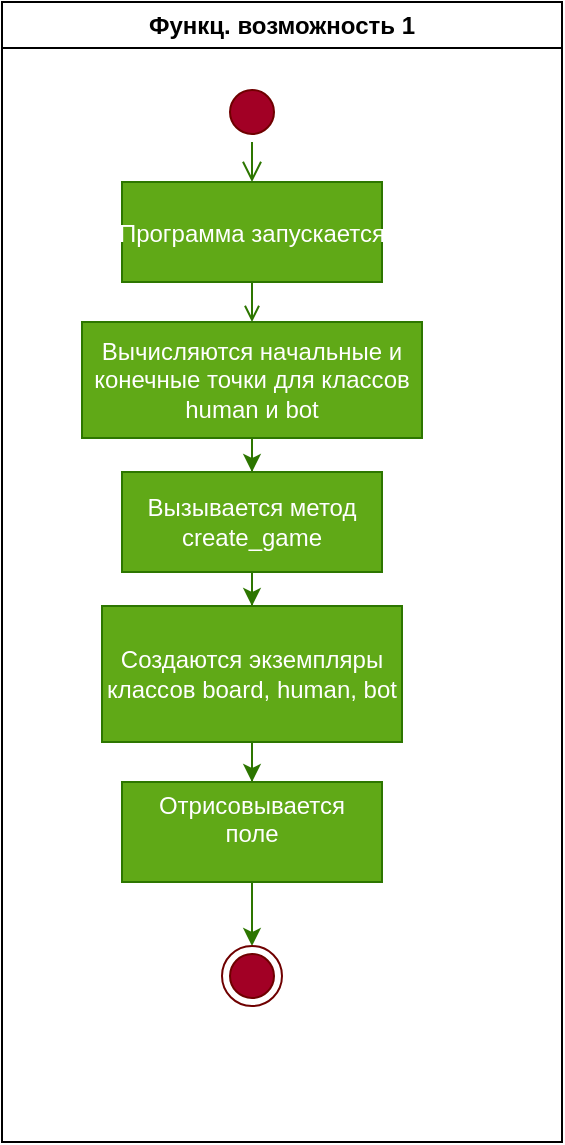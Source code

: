 <mxfile version="21.3.6" type="device">
  <diagram name="Page-1" id="e7e014a7-5840-1c2e-5031-d8a46d1fe8dd">
    <mxGraphModel dx="989" dy="501" grid="1" gridSize="10" guides="1" tooltips="1" connect="1" arrows="1" fold="1" page="1" pageScale="1" pageWidth="1169" pageHeight="826" background="none" math="0" shadow="0">
      <root>
        <mxCell id="0" />
        <mxCell id="1" parent="0" />
        <mxCell id="2" value="Функц. возможность 1" style="swimlane;whiteSpace=wrap" parent="1" vertex="1">
          <mxGeometry x="310" y="120" width="280" height="570" as="geometry" />
        </mxCell>
        <mxCell id="5" value="" style="ellipse;shape=startState;fillColor=#a20025;strokeColor=#6F0000;fontColor=#ffffff;" parent="2" vertex="1">
          <mxGeometry x="110" y="40" width="30" height="30" as="geometry" />
        </mxCell>
        <mxCell id="6" value="" style="edgeStyle=elbowEdgeStyle;elbow=horizontal;verticalAlign=bottom;endArrow=open;endSize=8;strokeColor=#2D7600;endFill=1;rounded=0;fillColor=#60a917;" parent="2" source="5" target="7" edge="1">
          <mxGeometry x="100" y="40" as="geometry">
            <mxPoint x="115" y="110" as="targetPoint" />
          </mxGeometry>
        </mxCell>
        <mxCell id="7" value="Программа запускается" style="fillColor=#60a917;fontColor=#ffffff;strokeColor=#2D7600;" parent="2" vertex="1">
          <mxGeometry x="60" y="90" width="130" height="50" as="geometry" />
        </mxCell>
        <mxCell id="-A9D6HdiChE-BO2MNw-I-43" style="edgeStyle=orthogonalEdgeStyle;rounded=0;orthogonalLoop=1;jettySize=auto;html=1;entryX=0.5;entryY=0;entryDx=0;entryDy=0;fillColor=#60a917;strokeColor=#2D7600;" parent="2" source="8" target="10" edge="1">
          <mxGeometry relative="1" as="geometry" />
        </mxCell>
        <mxCell id="8" value="Вычисляются начальные и конечные точки для классов human и bot" style="fillColor=#60a917;fontColor=#ffffff;strokeColor=#2D7600;whiteSpace=wrap;" parent="2" vertex="1">
          <mxGeometry x="40" y="160" width="170" height="58" as="geometry" />
        </mxCell>
        <mxCell id="9" value="" style="endArrow=open;strokeColor=#2D7600;endFill=1;rounded=0;fillColor=#60a917;" parent="2" source="7" target="8" edge="1">
          <mxGeometry relative="1" as="geometry" />
        </mxCell>
        <mxCell id="-A9D6HdiChE-BO2MNw-I-45" style="edgeStyle=orthogonalEdgeStyle;rounded=0;orthogonalLoop=1;jettySize=auto;html=1;entryX=0.5;entryY=0;entryDx=0;entryDy=0;fillColor=#60a917;strokeColor=#2D7600;" parent="2" source="10" target="-A9D6HdiChE-BO2MNw-I-44" edge="1">
          <mxGeometry relative="1" as="geometry" />
        </mxCell>
        <mxCell id="10" value="Вызывается метод&#xa;create_game" style="fillColor=#60a917;fontColor=#ffffff;strokeColor=#2D7600;whiteSpace=wrap;" parent="2" vertex="1">
          <mxGeometry x="60" y="235" width="130" height="50" as="geometry" />
        </mxCell>
        <mxCell id="-A9D6HdiChE-BO2MNw-I-47" value="" style="edgeStyle=orthogonalEdgeStyle;rounded=0;orthogonalLoop=1;jettySize=auto;html=1;fillColor=#60a917;strokeColor=#2D7600;" parent="2" source="-A9D6HdiChE-BO2MNw-I-44" target="-A9D6HdiChE-BO2MNw-I-46" edge="1">
          <mxGeometry relative="1" as="geometry" />
        </mxCell>
        <mxCell id="-A9D6HdiChE-BO2MNw-I-44" value="Создаются экземпляры классов board, human, bot " style="fillColor=#60a917;fontColor=#ffffff;strokeColor=#2D7600;whiteSpace=wrap;" parent="2" vertex="1">
          <mxGeometry x="50" y="302" width="150" height="68" as="geometry" />
        </mxCell>
        <mxCell id="-A9D6HdiChE-BO2MNw-I-52" style="edgeStyle=orthogonalEdgeStyle;rounded=0;orthogonalLoop=1;jettySize=auto;html=1;entryX=0.5;entryY=0;entryDx=0;entryDy=0;fillColor=#60a917;strokeColor=#2D7600;" parent="2" source="-A9D6HdiChE-BO2MNw-I-46" target="38" edge="1">
          <mxGeometry relative="1" as="geometry" />
        </mxCell>
        <mxCell id="-A9D6HdiChE-BO2MNw-I-46" value="Отрисовывается&#xa;поле&#xa;" style="fillColor=#60a917;fontColor=#ffffff;strokeColor=#2D7600;" parent="2" vertex="1">
          <mxGeometry x="60" y="390" width="130" height="50" as="geometry" />
        </mxCell>
        <mxCell id="38" value="" style="ellipse;shape=endState;fillColor=#a20025;strokeColor=#6F0000;fontColor=#ffffff;" parent="2" vertex="1">
          <mxGeometry x="110" y="472" width="30" height="30" as="geometry" />
        </mxCell>
      </root>
    </mxGraphModel>
  </diagram>
</mxfile>

